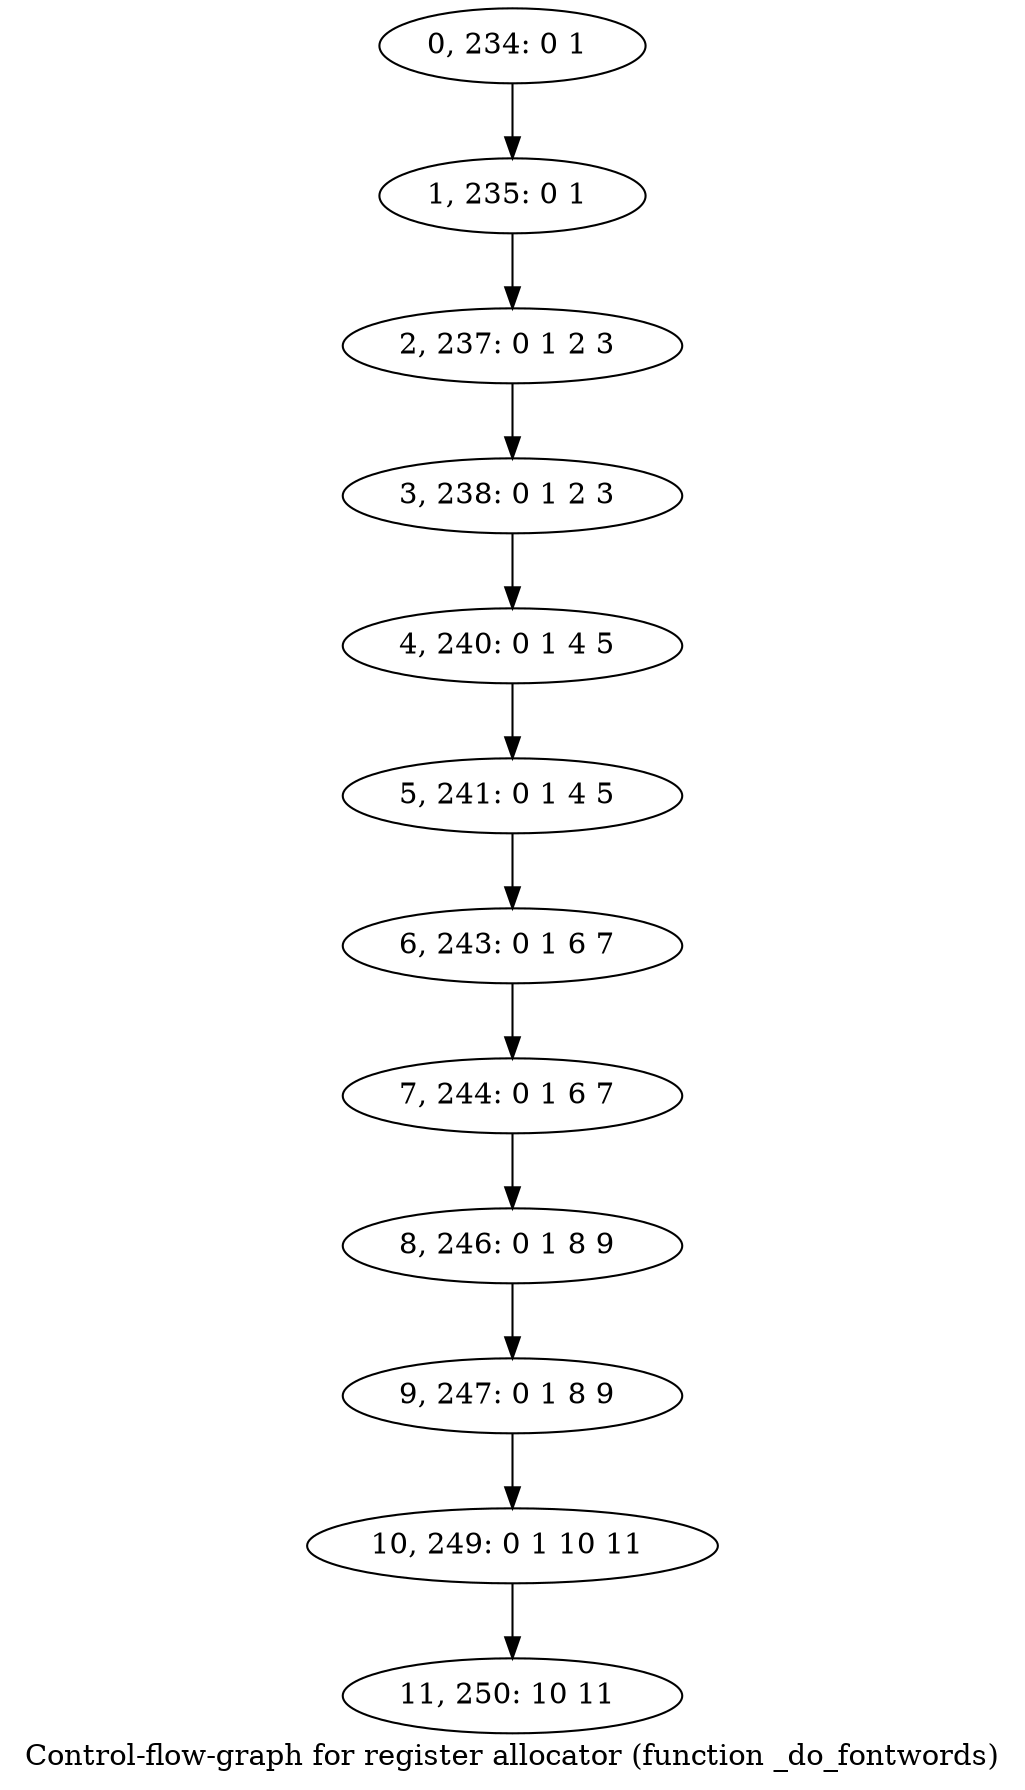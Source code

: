 digraph G {
graph [label="Control-flow-graph for register allocator (function _do_fontwords)"]
0[label="0, 234: 0 1 "];
1[label="1, 235: 0 1 "];
2[label="2, 237: 0 1 2 3 "];
3[label="3, 238: 0 1 2 3 "];
4[label="4, 240: 0 1 4 5 "];
5[label="5, 241: 0 1 4 5 "];
6[label="6, 243: 0 1 6 7 "];
7[label="7, 244: 0 1 6 7 "];
8[label="8, 246: 0 1 8 9 "];
9[label="9, 247: 0 1 8 9 "];
10[label="10, 249: 0 1 10 11 "];
11[label="11, 250: 10 11 "];
0->1 ;
1->2 ;
2->3 ;
3->4 ;
4->5 ;
5->6 ;
6->7 ;
7->8 ;
8->9 ;
9->10 ;
10->11 ;
}
